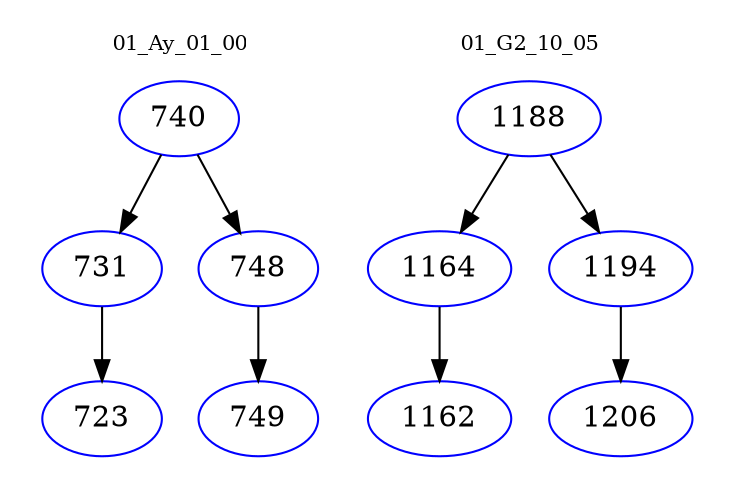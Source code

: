 digraph{
subgraph cluster_0 {
color = white
label = "01_Ay_01_00";
fontsize=10;
T0_740 [label="740", color="blue"]
T0_740 -> T0_731 [color="black"]
T0_731 [label="731", color="blue"]
T0_731 -> T0_723 [color="black"]
T0_723 [label="723", color="blue"]
T0_740 -> T0_748 [color="black"]
T0_748 [label="748", color="blue"]
T0_748 -> T0_749 [color="black"]
T0_749 [label="749", color="blue"]
}
subgraph cluster_1 {
color = white
label = "01_G2_10_05";
fontsize=10;
T1_1188 [label="1188", color="blue"]
T1_1188 -> T1_1164 [color="black"]
T1_1164 [label="1164", color="blue"]
T1_1164 -> T1_1162 [color="black"]
T1_1162 [label="1162", color="blue"]
T1_1188 -> T1_1194 [color="black"]
T1_1194 [label="1194", color="blue"]
T1_1194 -> T1_1206 [color="black"]
T1_1206 [label="1206", color="blue"]
}
}
